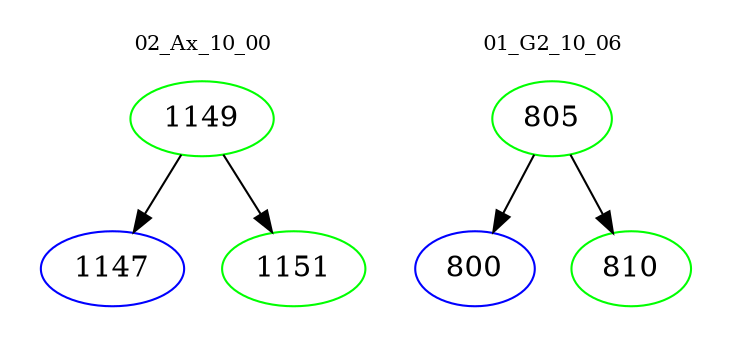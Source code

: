 digraph{
subgraph cluster_0 {
color = white
label = "02_Ax_10_00";
fontsize=10;
T0_1149 [label="1149", color="green"]
T0_1149 -> T0_1147 [color="black"]
T0_1147 [label="1147", color="blue"]
T0_1149 -> T0_1151 [color="black"]
T0_1151 [label="1151", color="green"]
}
subgraph cluster_1 {
color = white
label = "01_G2_10_06";
fontsize=10;
T1_805 [label="805", color="green"]
T1_805 -> T1_800 [color="black"]
T1_800 [label="800", color="blue"]
T1_805 -> T1_810 [color="black"]
T1_810 [label="810", color="green"]
}
}
